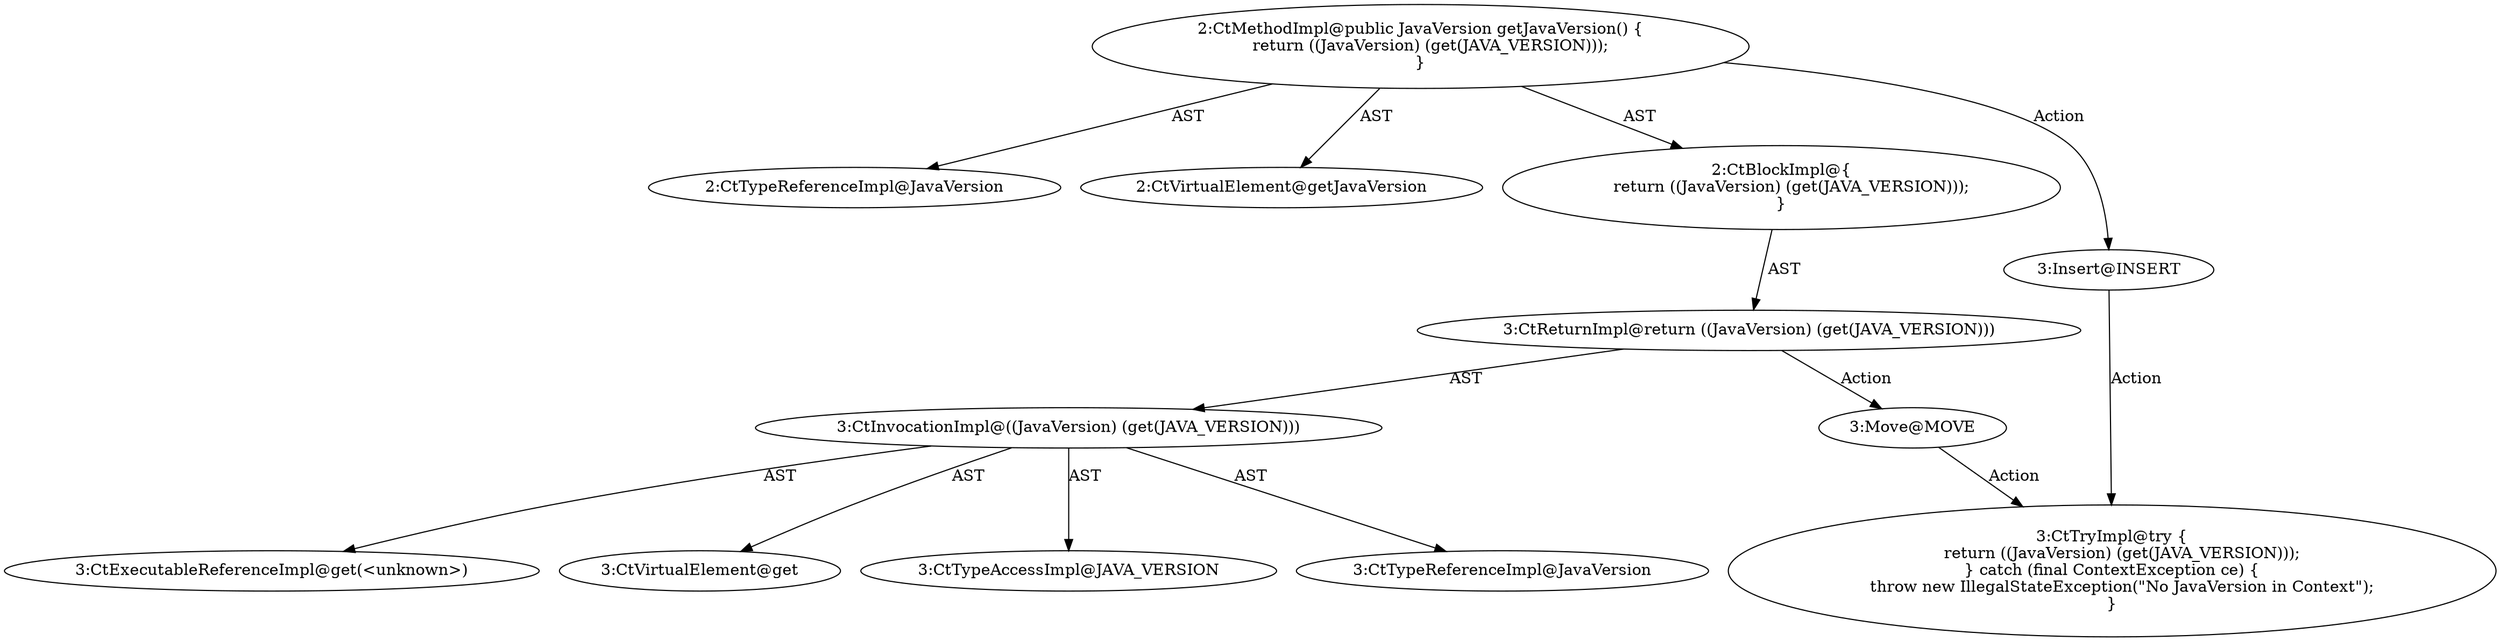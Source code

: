 digraph "getJavaVersion#?" {
0 [label="2:CtTypeReferenceImpl@JavaVersion" shape=ellipse]
1 [label="2:CtVirtualElement@getJavaVersion" shape=ellipse]
2 [label="3:CtExecutableReferenceImpl@get(<unknown>)" shape=ellipse]
3 [label="3:CtVirtualElement@get" shape=ellipse]
4 [label="3:CtTypeAccessImpl@JAVA_VERSION" shape=ellipse]
5 [label="3:CtInvocationImpl@((JavaVersion) (get(JAVA_VERSION)))" shape=ellipse]
6 [label="3:CtTypeReferenceImpl@JavaVersion" shape=ellipse]
7 [label="3:CtReturnImpl@return ((JavaVersion) (get(JAVA_VERSION)))" shape=ellipse]
8 [label="2:CtBlockImpl@\{
    return ((JavaVersion) (get(JAVA_VERSION)));
\}" shape=ellipse]
9 [label="2:CtMethodImpl@public JavaVersion getJavaVersion() \{
    return ((JavaVersion) (get(JAVA_VERSION)));
\}" shape=ellipse]
10 [label="3:Insert@INSERT" shape=ellipse]
11 [label="3:CtTryImpl@try \{
    return ((JavaVersion) (get(JAVA_VERSION)));
\} catch (final ContextException ce) \{
    throw new IllegalStateException(\"No JavaVersion in Context\");
\}" shape=ellipse]
12 [label="3:Move@MOVE" shape=ellipse]
5 -> 3 [label="AST"];
5 -> 6 [label="AST"];
5 -> 2 [label="AST"];
5 -> 4 [label="AST"];
7 -> 5 [label="AST"];
7 -> 12 [label="Action"];
8 -> 7 [label="AST"];
9 -> 1 [label="AST"];
9 -> 0 [label="AST"];
9 -> 8 [label="AST"];
9 -> 10 [label="Action"];
10 -> 11 [label="Action"];
12 -> 11 [label="Action"];
}